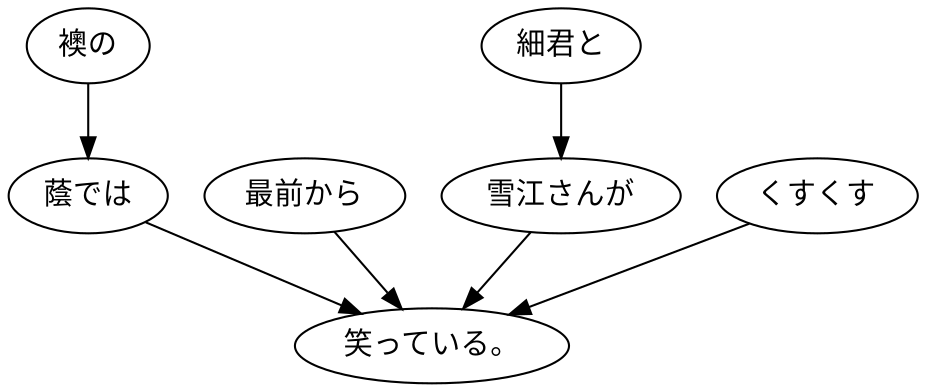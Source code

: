 digraph graph7333 {
	node0 [label="襖の"];
	node1 [label="蔭では"];
	node2 [label="最前から"];
	node3 [label="細君と"];
	node4 [label="雪江さんが"];
	node5 [label="くすくす"];
	node6 [label="笑っている。"];
	node0 -> node1;
	node1 -> node6;
	node2 -> node6;
	node3 -> node4;
	node4 -> node6;
	node5 -> node6;
}
